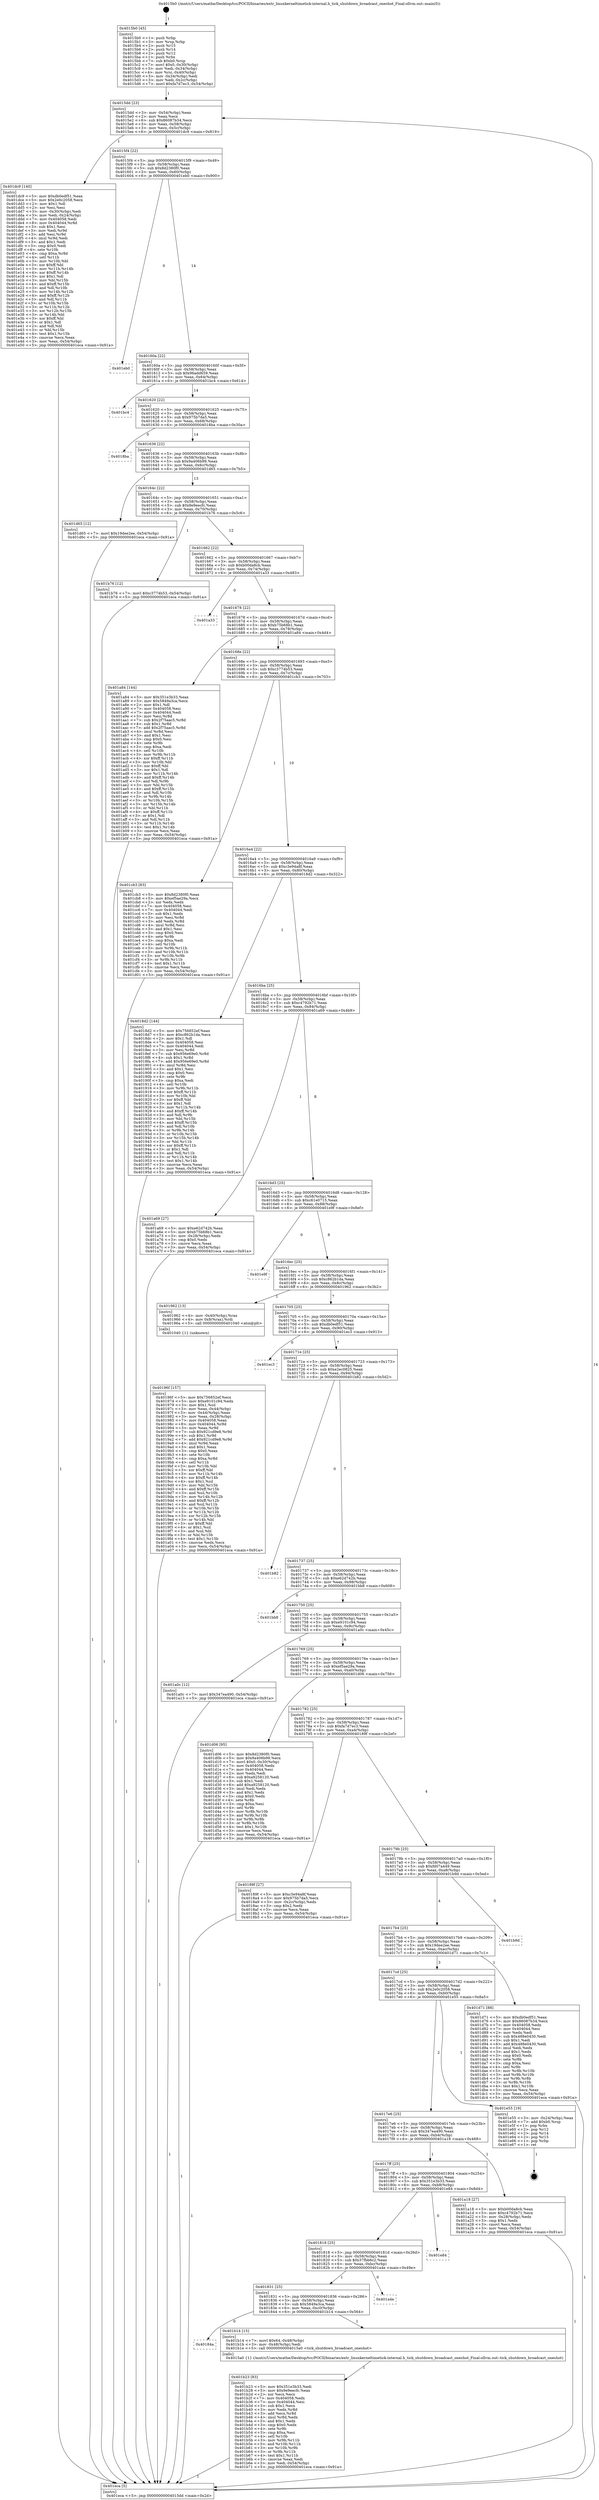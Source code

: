 digraph "0x4015b0" {
  label = "0x4015b0 (/mnt/c/Users/mathe/Desktop/tcc/POCII/binaries/extr_linuxkerneltimetick-internal.h_tick_shutdown_broadcast_oneshot_Final-ollvm.out::main(0))"
  labelloc = "t"
  node[shape=record]

  Entry [label="",width=0.3,height=0.3,shape=circle,fillcolor=black,style=filled]
  "0x4015dd" [label="{
     0x4015dd [23]\l
     | [instrs]\l
     &nbsp;&nbsp;0x4015dd \<+3\>: mov -0x54(%rbp),%eax\l
     &nbsp;&nbsp;0x4015e0 \<+2\>: mov %eax,%ecx\l
     &nbsp;&nbsp;0x4015e2 \<+6\>: sub $0x86087b34,%ecx\l
     &nbsp;&nbsp;0x4015e8 \<+3\>: mov %eax,-0x58(%rbp)\l
     &nbsp;&nbsp;0x4015eb \<+3\>: mov %ecx,-0x5c(%rbp)\l
     &nbsp;&nbsp;0x4015ee \<+6\>: je 0000000000401dc9 \<main+0x819\>\l
  }"]
  "0x401dc9" [label="{
     0x401dc9 [140]\l
     | [instrs]\l
     &nbsp;&nbsp;0x401dc9 \<+5\>: mov $0xdb0edf51,%eax\l
     &nbsp;&nbsp;0x401dce \<+5\>: mov $0x2e0c2058,%ecx\l
     &nbsp;&nbsp;0x401dd3 \<+2\>: mov $0x1,%dl\l
     &nbsp;&nbsp;0x401dd5 \<+2\>: xor %esi,%esi\l
     &nbsp;&nbsp;0x401dd7 \<+3\>: mov -0x30(%rbp),%edi\l
     &nbsp;&nbsp;0x401dda \<+3\>: mov %edi,-0x24(%rbp)\l
     &nbsp;&nbsp;0x401ddd \<+7\>: mov 0x404058,%edi\l
     &nbsp;&nbsp;0x401de4 \<+8\>: mov 0x404044,%r8d\l
     &nbsp;&nbsp;0x401dec \<+3\>: sub $0x1,%esi\l
     &nbsp;&nbsp;0x401def \<+3\>: mov %edi,%r9d\l
     &nbsp;&nbsp;0x401df2 \<+3\>: add %esi,%r9d\l
     &nbsp;&nbsp;0x401df5 \<+4\>: imul %r9d,%edi\l
     &nbsp;&nbsp;0x401df9 \<+3\>: and $0x1,%edi\l
     &nbsp;&nbsp;0x401dfc \<+3\>: cmp $0x0,%edi\l
     &nbsp;&nbsp;0x401dff \<+4\>: sete %r10b\l
     &nbsp;&nbsp;0x401e03 \<+4\>: cmp $0xa,%r8d\l
     &nbsp;&nbsp;0x401e07 \<+4\>: setl %r11b\l
     &nbsp;&nbsp;0x401e0b \<+3\>: mov %r10b,%bl\l
     &nbsp;&nbsp;0x401e0e \<+3\>: xor $0xff,%bl\l
     &nbsp;&nbsp;0x401e11 \<+3\>: mov %r11b,%r14b\l
     &nbsp;&nbsp;0x401e14 \<+4\>: xor $0xff,%r14b\l
     &nbsp;&nbsp;0x401e18 \<+3\>: xor $0x1,%dl\l
     &nbsp;&nbsp;0x401e1b \<+3\>: mov %bl,%r15b\l
     &nbsp;&nbsp;0x401e1e \<+4\>: and $0xff,%r15b\l
     &nbsp;&nbsp;0x401e22 \<+3\>: and %dl,%r10b\l
     &nbsp;&nbsp;0x401e25 \<+3\>: mov %r14b,%r12b\l
     &nbsp;&nbsp;0x401e28 \<+4\>: and $0xff,%r12b\l
     &nbsp;&nbsp;0x401e2c \<+3\>: and %dl,%r11b\l
     &nbsp;&nbsp;0x401e2f \<+3\>: or %r10b,%r15b\l
     &nbsp;&nbsp;0x401e32 \<+3\>: or %r11b,%r12b\l
     &nbsp;&nbsp;0x401e35 \<+3\>: xor %r12b,%r15b\l
     &nbsp;&nbsp;0x401e38 \<+3\>: or %r14b,%bl\l
     &nbsp;&nbsp;0x401e3b \<+3\>: xor $0xff,%bl\l
     &nbsp;&nbsp;0x401e3e \<+3\>: or $0x1,%dl\l
     &nbsp;&nbsp;0x401e41 \<+2\>: and %dl,%bl\l
     &nbsp;&nbsp;0x401e43 \<+3\>: or %bl,%r15b\l
     &nbsp;&nbsp;0x401e46 \<+4\>: test $0x1,%r15b\l
     &nbsp;&nbsp;0x401e4a \<+3\>: cmovne %ecx,%eax\l
     &nbsp;&nbsp;0x401e4d \<+3\>: mov %eax,-0x54(%rbp)\l
     &nbsp;&nbsp;0x401e50 \<+5\>: jmp 0000000000401eca \<main+0x91a\>\l
  }"]
  "0x4015f4" [label="{
     0x4015f4 [22]\l
     | [instrs]\l
     &nbsp;&nbsp;0x4015f4 \<+5\>: jmp 00000000004015f9 \<main+0x49\>\l
     &nbsp;&nbsp;0x4015f9 \<+3\>: mov -0x58(%rbp),%eax\l
     &nbsp;&nbsp;0x4015fc \<+5\>: sub $0x8d2380f0,%eax\l
     &nbsp;&nbsp;0x401601 \<+3\>: mov %eax,-0x60(%rbp)\l
     &nbsp;&nbsp;0x401604 \<+6\>: je 0000000000401eb0 \<main+0x900\>\l
  }"]
  Exit [label="",width=0.3,height=0.3,shape=circle,fillcolor=black,style=filled,peripheries=2]
  "0x401eb0" [label="{
     0x401eb0\l
  }", style=dashed]
  "0x40160a" [label="{
     0x40160a [22]\l
     | [instrs]\l
     &nbsp;&nbsp;0x40160a \<+5\>: jmp 000000000040160f \<main+0x5f\>\l
     &nbsp;&nbsp;0x40160f \<+3\>: mov -0x58(%rbp),%eax\l
     &nbsp;&nbsp;0x401612 \<+5\>: sub $0x96add659,%eax\l
     &nbsp;&nbsp;0x401617 \<+3\>: mov %eax,-0x64(%rbp)\l
     &nbsp;&nbsp;0x40161a \<+6\>: je 0000000000401bc4 \<main+0x614\>\l
  }"]
  "0x401b23" [label="{
     0x401b23 [83]\l
     | [instrs]\l
     &nbsp;&nbsp;0x401b23 \<+5\>: mov $0x351e3b33,%edi\l
     &nbsp;&nbsp;0x401b28 \<+5\>: mov $0x9e9eecfc,%eax\l
     &nbsp;&nbsp;0x401b2d \<+2\>: xor %ecx,%ecx\l
     &nbsp;&nbsp;0x401b2f \<+7\>: mov 0x404058,%edx\l
     &nbsp;&nbsp;0x401b36 \<+7\>: mov 0x404044,%esi\l
     &nbsp;&nbsp;0x401b3d \<+3\>: sub $0x1,%ecx\l
     &nbsp;&nbsp;0x401b40 \<+3\>: mov %edx,%r8d\l
     &nbsp;&nbsp;0x401b43 \<+3\>: add %ecx,%r8d\l
     &nbsp;&nbsp;0x401b46 \<+4\>: imul %r8d,%edx\l
     &nbsp;&nbsp;0x401b4a \<+3\>: and $0x1,%edx\l
     &nbsp;&nbsp;0x401b4d \<+3\>: cmp $0x0,%edx\l
     &nbsp;&nbsp;0x401b50 \<+4\>: sete %r9b\l
     &nbsp;&nbsp;0x401b54 \<+3\>: cmp $0xa,%esi\l
     &nbsp;&nbsp;0x401b57 \<+4\>: setl %r10b\l
     &nbsp;&nbsp;0x401b5b \<+3\>: mov %r9b,%r11b\l
     &nbsp;&nbsp;0x401b5e \<+3\>: and %r10b,%r11b\l
     &nbsp;&nbsp;0x401b61 \<+3\>: xor %r10b,%r9b\l
     &nbsp;&nbsp;0x401b64 \<+3\>: or %r9b,%r11b\l
     &nbsp;&nbsp;0x401b67 \<+4\>: test $0x1,%r11b\l
     &nbsp;&nbsp;0x401b6b \<+3\>: cmovne %eax,%edi\l
     &nbsp;&nbsp;0x401b6e \<+3\>: mov %edi,-0x54(%rbp)\l
     &nbsp;&nbsp;0x401b71 \<+5\>: jmp 0000000000401eca \<main+0x91a\>\l
  }"]
  "0x401bc4" [label="{
     0x401bc4\l
  }", style=dashed]
  "0x401620" [label="{
     0x401620 [22]\l
     | [instrs]\l
     &nbsp;&nbsp;0x401620 \<+5\>: jmp 0000000000401625 \<main+0x75\>\l
     &nbsp;&nbsp;0x401625 \<+3\>: mov -0x58(%rbp),%eax\l
     &nbsp;&nbsp;0x401628 \<+5\>: sub $0x975b7da5,%eax\l
     &nbsp;&nbsp;0x40162d \<+3\>: mov %eax,-0x68(%rbp)\l
     &nbsp;&nbsp;0x401630 \<+6\>: je 00000000004018ba \<main+0x30a\>\l
  }"]
  "0x40184a" [label="{
     0x40184a\l
  }", style=dashed]
  "0x4018ba" [label="{
     0x4018ba\l
  }", style=dashed]
  "0x401636" [label="{
     0x401636 [22]\l
     | [instrs]\l
     &nbsp;&nbsp;0x401636 \<+5\>: jmp 000000000040163b \<main+0x8b\>\l
     &nbsp;&nbsp;0x40163b \<+3\>: mov -0x58(%rbp),%eax\l
     &nbsp;&nbsp;0x40163e \<+5\>: sub $0x9a406b99,%eax\l
     &nbsp;&nbsp;0x401643 \<+3\>: mov %eax,-0x6c(%rbp)\l
     &nbsp;&nbsp;0x401646 \<+6\>: je 0000000000401d65 \<main+0x7b5\>\l
  }"]
  "0x401b14" [label="{
     0x401b14 [15]\l
     | [instrs]\l
     &nbsp;&nbsp;0x401b14 \<+7\>: movl $0x64,-0x48(%rbp)\l
     &nbsp;&nbsp;0x401b1b \<+3\>: mov -0x48(%rbp),%edi\l
     &nbsp;&nbsp;0x401b1e \<+5\>: call 00000000004015a0 \<tick_shutdown_broadcast_oneshot\>\l
     | [calls]\l
     &nbsp;&nbsp;0x4015a0 \{1\} (/mnt/c/Users/mathe/Desktop/tcc/POCII/binaries/extr_linuxkerneltimetick-internal.h_tick_shutdown_broadcast_oneshot_Final-ollvm.out::tick_shutdown_broadcast_oneshot)\l
  }"]
  "0x401d65" [label="{
     0x401d65 [12]\l
     | [instrs]\l
     &nbsp;&nbsp;0x401d65 \<+7\>: movl $0x19dee2ee,-0x54(%rbp)\l
     &nbsp;&nbsp;0x401d6c \<+5\>: jmp 0000000000401eca \<main+0x91a\>\l
  }"]
  "0x40164c" [label="{
     0x40164c [22]\l
     | [instrs]\l
     &nbsp;&nbsp;0x40164c \<+5\>: jmp 0000000000401651 \<main+0xa1\>\l
     &nbsp;&nbsp;0x401651 \<+3\>: mov -0x58(%rbp),%eax\l
     &nbsp;&nbsp;0x401654 \<+5\>: sub $0x9e9eecfc,%eax\l
     &nbsp;&nbsp;0x401659 \<+3\>: mov %eax,-0x70(%rbp)\l
     &nbsp;&nbsp;0x40165c \<+6\>: je 0000000000401b76 \<main+0x5c6\>\l
  }"]
  "0x401831" [label="{
     0x401831 [25]\l
     | [instrs]\l
     &nbsp;&nbsp;0x401831 \<+5\>: jmp 0000000000401836 \<main+0x286\>\l
     &nbsp;&nbsp;0x401836 \<+3\>: mov -0x58(%rbp),%eax\l
     &nbsp;&nbsp;0x401839 \<+5\>: sub $0x5849a3ca,%eax\l
     &nbsp;&nbsp;0x40183e \<+6\>: mov %eax,-0xc0(%rbp)\l
     &nbsp;&nbsp;0x401844 \<+6\>: je 0000000000401b14 \<main+0x564\>\l
  }"]
  "0x401b76" [label="{
     0x401b76 [12]\l
     | [instrs]\l
     &nbsp;&nbsp;0x401b76 \<+7\>: movl $0xc3774b53,-0x54(%rbp)\l
     &nbsp;&nbsp;0x401b7d \<+5\>: jmp 0000000000401eca \<main+0x91a\>\l
  }"]
  "0x401662" [label="{
     0x401662 [22]\l
     | [instrs]\l
     &nbsp;&nbsp;0x401662 \<+5\>: jmp 0000000000401667 \<main+0xb7\>\l
     &nbsp;&nbsp;0x401667 \<+3\>: mov -0x58(%rbp),%eax\l
     &nbsp;&nbsp;0x40166a \<+5\>: sub $0xb00da8cb,%eax\l
     &nbsp;&nbsp;0x40166f \<+3\>: mov %eax,-0x74(%rbp)\l
     &nbsp;&nbsp;0x401672 \<+6\>: je 0000000000401a33 \<main+0x483\>\l
  }"]
  "0x401a4e" [label="{
     0x401a4e\l
  }", style=dashed]
  "0x401a33" [label="{
     0x401a33\l
  }", style=dashed]
  "0x401678" [label="{
     0x401678 [22]\l
     | [instrs]\l
     &nbsp;&nbsp;0x401678 \<+5\>: jmp 000000000040167d \<main+0xcd\>\l
     &nbsp;&nbsp;0x40167d \<+3\>: mov -0x58(%rbp),%eax\l
     &nbsp;&nbsp;0x401680 \<+5\>: sub $0xb75b68b1,%eax\l
     &nbsp;&nbsp;0x401685 \<+3\>: mov %eax,-0x78(%rbp)\l
     &nbsp;&nbsp;0x401688 \<+6\>: je 0000000000401a84 \<main+0x4d4\>\l
  }"]
  "0x401818" [label="{
     0x401818 [25]\l
     | [instrs]\l
     &nbsp;&nbsp;0x401818 \<+5\>: jmp 000000000040181d \<main+0x26d\>\l
     &nbsp;&nbsp;0x40181d \<+3\>: mov -0x58(%rbp),%eax\l
     &nbsp;&nbsp;0x401820 \<+5\>: sub $0x37fbb6c2,%eax\l
     &nbsp;&nbsp;0x401825 \<+6\>: mov %eax,-0xbc(%rbp)\l
     &nbsp;&nbsp;0x40182b \<+6\>: je 0000000000401a4e \<main+0x49e\>\l
  }"]
  "0x401a84" [label="{
     0x401a84 [144]\l
     | [instrs]\l
     &nbsp;&nbsp;0x401a84 \<+5\>: mov $0x351e3b33,%eax\l
     &nbsp;&nbsp;0x401a89 \<+5\>: mov $0x5849a3ca,%ecx\l
     &nbsp;&nbsp;0x401a8e \<+2\>: mov $0x1,%dl\l
     &nbsp;&nbsp;0x401a90 \<+7\>: mov 0x404058,%esi\l
     &nbsp;&nbsp;0x401a97 \<+7\>: mov 0x404044,%edi\l
     &nbsp;&nbsp;0x401a9e \<+3\>: mov %esi,%r8d\l
     &nbsp;&nbsp;0x401aa1 \<+7\>: sub $0x2f75aac5,%r8d\l
     &nbsp;&nbsp;0x401aa8 \<+4\>: sub $0x1,%r8d\l
     &nbsp;&nbsp;0x401aac \<+7\>: add $0x2f75aac5,%r8d\l
     &nbsp;&nbsp;0x401ab3 \<+4\>: imul %r8d,%esi\l
     &nbsp;&nbsp;0x401ab7 \<+3\>: and $0x1,%esi\l
     &nbsp;&nbsp;0x401aba \<+3\>: cmp $0x0,%esi\l
     &nbsp;&nbsp;0x401abd \<+4\>: sete %r9b\l
     &nbsp;&nbsp;0x401ac1 \<+3\>: cmp $0xa,%edi\l
     &nbsp;&nbsp;0x401ac4 \<+4\>: setl %r10b\l
     &nbsp;&nbsp;0x401ac8 \<+3\>: mov %r9b,%r11b\l
     &nbsp;&nbsp;0x401acb \<+4\>: xor $0xff,%r11b\l
     &nbsp;&nbsp;0x401acf \<+3\>: mov %r10b,%bl\l
     &nbsp;&nbsp;0x401ad2 \<+3\>: xor $0xff,%bl\l
     &nbsp;&nbsp;0x401ad5 \<+3\>: xor $0x1,%dl\l
     &nbsp;&nbsp;0x401ad8 \<+3\>: mov %r11b,%r14b\l
     &nbsp;&nbsp;0x401adb \<+4\>: and $0xff,%r14b\l
     &nbsp;&nbsp;0x401adf \<+3\>: and %dl,%r9b\l
     &nbsp;&nbsp;0x401ae2 \<+3\>: mov %bl,%r15b\l
     &nbsp;&nbsp;0x401ae5 \<+4\>: and $0xff,%r15b\l
     &nbsp;&nbsp;0x401ae9 \<+3\>: and %dl,%r10b\l
     &nbsp;&nbsp;0x401aec \<+3\>: or %r9b,%r14b\l
     &nbsp;&nbsp;0x401aef \<+3\>: or %r10b,%r15b\l
     &nbsp;&nbsp;0x401af2 \<+3\>: xor %r15b,%r14b\l
     &nbsp;&nbsp;0x401af5 \<+3\>: or %bl,%r11b\l
     &nbsp;&nbsp;0x401af8 \<+4\>: xor $0xff,%r11b\l
     &nbsp;&nbsp;0x401afc \<+3\>: or $0x1,%dl\l
     &nbsp;&nbsp;0x401aff \<+3\>: and %dl,%r11b\l
     &nbsp;&nbsp;0x401b02 \<+3\>: or %r11b,%r14b\l
     &nbsp;&nbsp;0x401b05 \<+4\>: test $0x1,%r14b\l
     &nbsp;&nbsp;0x401b09 \<+3\>: cmovne %ecx,%eax\l
     &nbsp;&nbsp;0x401b0c \<+3\>: mov %eax,-0x54(%rbp)\l
     &nbsp;&nbsp;0x401b0f \<+5\>: jmp 0000000000401eca \<main+0x91a\>\l
  }"]
  "0x40168e" [label="{
     0x40168e [22]\l
     | [instrs]\l
     &nbsp;&nbsp;0x40168e \<+5\>: jmp 0000000000401693 \<main+0xe3\>\l
     &nbsp;&nbsp;0x401693 \<+3\>: mov -0x58(%rbp),%eax\l
     &nbsp;&nbsp;0x401696 \<+5\>: sub $0xc3774b53,%eax\l
     &nbsp;&nbsp;0x40169b \<+3\>: mov %eax,-0x7c(%rbp)\l
     &nbsp;&nbsp;0x40169e \<+6\>: je 0000000000401cb3 \<main+0x703\>\l
  }"]
  "0x401e84" [label="{
     0x401e84\l
  }", style=dashed]
  "0x401cb3" [label="{
     0x401cb3 [83]\l
     | [instrs]\l
     &nbsp;&nbsp;0x401cb3 \<+5\>: mov $0x8d2380f0,%eax\l
     &nbsp;&nbsp;0x401cb8 \<+5\>: mov $0xef5ae29a,%ecx\l
     &nbsp;&nbsp;0x401cbd \<+2\>: xor %edx,%edx\l
     &nbsp;&nbsp;0x401cbf \<+7\>: mov 0x404058,%esi\l
     &nbsp;&nbsp;0x401cc6 \<+7\>: mov 0x404044,%edi\l
     &nbsp;&nbsp;0x401ccd \<+3\>: sub $0x1,%edx\l
     &nbsp;&nbsp;0x401cd0 \<+3\>: mov %esi,%r8d\l
     &nbsp;&nbsp;0x401cd3 \<+3\>: add %edx,%r8d\l
     &nbsp;&nbsp;0x401cd6 \<+4\>: imul %r8d,%esi\l
     &nbsp;&nbsp;0x401cda \<+3\>: and $0x1,%esi\l
     &nbsp;&nbsp;0x401cdd \<+3\>: cmp $0x0,%esi\l
     &nbsp;&nbsp;0x401ce0 \<+4\>: sete %r9b\l
     &nbsp;&nbsp;0x401ce4 \<+3\>: cmp $0xa,%edi\l
     &nbsp;&nbsp;0x401ce7 \<+4\>: setl %r10b\l
     &nbsp;&nbsp;0x401ceb \<+3\>: mov %r9b,%r11b\l
     &nbsp;&nbsp;0x401cee \<+3\>: and %r10b,%r11b\l
     &nbsp;&nbsp;0x401cf1 \<+3\>: xor %r10b,%r9b\l
     &nbsp;&nbsp;0x401cf4 \<+3\>: or %r9b,%r11b\l
     &nbsp;&nbsp;0x401cf7 \<+4\>: test $0x1,%r11b\l
     &nbsp;&nbsp;0x401cfb \<+3\>: cmovne %ecx,%eax\l
     &nbsp;&nbsp;0x401cfe \<+3\>: mov %eax,-0x54(%rbp)\l
     &nbsp;&nbsp;0x401d01 \<+5\>: jmp 0000000000401eca \<main+0x91a\>\l
  }"]
  "0x4016a4" [label="{
     0x4016a4 [22]\l
     | [instrs]\l
     &nbsp;&nbsp;0x4016a4 \<+5\>: jmp 00000000004016a9 \<main+0xf9\>\l
     &nbsp;&nbsp;0x4016a9 \<+3\>: mov -0x58(%rbp),%eax\l
     &nbsp;&nbsp;0x4016ac \<+5\>: sub $0xc3e94a8f,%eax\l
     &nbsp;&nbsp;0x4016b1 \<+3\>: mov %eax,-0x80(%rbp)\l
     &nbsp;&nbsp;0x4016b4 \<+6\>: je 00000000004018d2 \<main+0x322\>\l
  }"]
  "0x4017ff" [label="{
     0x4017ff [25]\l
     | [instrs]\l
     &nbsp;&nbsp;0x4017ff \<+5\>: jmp 0000000000401804 \<main+0x254\>\l
     &nbsp;&nbsp;0x401804 \<+3\>: mov -0x58(%rbp),%eax\l
     &nbsp;&nbsp;0x401807 \<+5\>: sub $0x351e3b33,%eax\l
     &nbsp;&nbsp;0x40180c \<+6\>: mov %eax,-0xb8(%rbp)\l
     &nbsp;&nbsp;0x401812 \<+6\>: je 0000000000401e84 \<main+0x8d4\>\l
  }"]
  "0x4018d2" [label="{
     0x4018d2 [144]\l
     | [instrs]\l
     &nbsp;&nbsp;0x4018d2 \<+5\>: mov $0x756852ef,%eax\l
     &nbsp;&nbsp;0x4018d7 \<+5\>: mov $0xc862b1da,%ecx\l
     &nbsp;&nbsp;0x4018dc \<+2\>: mov $0x1,%dl\l
     &nbsp;&nbsp;0x4018de \<+7\>: mov 0x404058,%esi\l
     &nbsp;&nbsp;0x4018e5 \<+7\>: mov 0x404044,%edi\l
     &nbsp;&nbsp;0x4018ec \<+3\>: mov %esi,%r8d\l
     &nbsp;&nbsp;0x4018ef \<+7\>: sub $0x956e69e0,%r8d\l
     &nbsp;&nbsp;0x4018f6 \<+4\>: sub $0x1,%r8d\l
     &nbsp;&nbsp;0x4018fa \<+7\>: add $0x956e69e0,%r8d\l
     &nbsp;&nbsp;0x401901 \<+4\>: imul %r8d,%esi\l
     &nbsp;&nbsp;0x401905 \<+3\>: and $0x1,%esi\l
     &nbsp;&nbsp;0x401908 \<+3\>: cmp $0x0,%esi\l
     &nbsp;&nbsp;0x40190b \<+4\>: sete %r9b\l
     &nbsp;&nbsp;0x40190f \<+3\>: cmp $0xa,%edi\l
     &nbsp;&nbsp;0x401912 \<+4\>: setl %r10b\l
     &nbsp;&nbsp;0x401916 \<+3\>: mov %r9b,%r11b\l
     &nbsp;&nbsp;0x401919 \<+4\>: xor $0xff,%r11b\l
     &nbsp;&nbsp;0x40191d \<+3\>: mov %r10b,%bl\l
     &nbsp;&nbsp;0x401920 \<+3\>: xor $0xff,%bl\l
     &nbsp;&nbsp;0x401923 \<+3\>: xor $0x1,%dl\l
     &nbsp;&nbsp;0x401926 \<+3\>: mov %r11b,%r14b\l
     &nbsp;&nbsp;0x401929 \<+4\>: and $0xff,%r14b\l
     &nbsp;&nbsp;0x40192d \<+3\>: and %dl,%r9b\l
     &nbsp;&nbsp;0x401930 \<+3\>: mov %bl,%r15b\l
     &nbsp;&nbsp;0x401933 \<+4\>: and $0xff,%r15b\l
     &nbsp;&nbsp;0x401937 \<+3\>: and %dl,%r10b\l
     &nbsp;&nbsp;0x40193a \<+3\>: or %r9b,%r14b\l
     &nbsp;&nbsp;0x40193d \<+3\>: or %r10b,%r15b\l
     &nbsp;&nbsp;0x401940 \<+3\>: xor %r15b,%r14b\l
     &nbsp;&nbsp;0x401943 \<+3\>: or %bl,%r11b\l
     &nbsp;&nbsp;0x401946 \<+4\>: xor $0xff,%r11b\l
     &nbsp;&nbsp;0x40194a \<+3\>: or $0x1,%dl\l
     &nbsp;&nbsp;0x40194d \<+3\>: and %dl,%r11b\l
     &nbsp;&nbsp;0x401950 \<+3\>: or %r11b,%r14b\l
     &nbsp;&nbsp;0x401953 \<+4\>: test $0x1,%r14b\l
     &nbsp;&nbsp;0x401957 \<+3\>: cmovne %ecx,%eax\l
     &nbsp;&nbsp;0x40195a \<+3\>: mov %eax,-0x54(%rbp)\l
     &nbsp;&nbsp;0x40195d \<+5\>: jmp 0000000000401eca \<main+0x91a\>\l
  }"]
  "0x4016ba" [label="{
     0x4016ba [25]\l
     | [instrs]\l
     &nbsp;&nbsp;0x4016ba \<+5\>: jmp 00000000004016bf \<main+0x10f\>\l
     &nbsp;&nbsp;0x4016bf \<+3\>: mov -0x58(%rbp),%eax\l
     &nbsp;&nbsp;0x4016c2 \<+5\>: sub $0xc4792b71,%eax\l
     &nbsp;&nbsp;0x4016c7 \<+6\>: mov %eax,-0x84(%rbp)\l
     &nbsp;&nbsp;0x4016cd \<+6\>: je 0000000000401a69 \<main+0x4b9\>\l
  }"]
  "0x401a18" [label="{
     0x401a18 [27]\l
     | [instrs]\l
     &nbsp;&nbsp;0x401a18 \<+5\>: mov $0xb00da8cb,%eax\l
     &nbsp;&nbsp;0x401a1d \<+5\>: mov $0xc4792b71,%ecx\l
     &nbsp;&nbsp;0x401a22 \<+3\>: mov -0x28(%rbp),%edx\l
     &nbsp;&nbsp;0x401a25 \<+3\>: cmp $0x1,%edx\l
     &nbsp;&nbsp;0x401a28 \<+3\>: cmovl %ecx,%eax\l
     &nbsp;&nbsp;0x401a2b \<+3\>: mov %eax,-0x54(%rbp)\l
     &nbsp;&nbsp;0x401a2e \<+5\>: jmp 0000000000401eca \<main+0x91a\>\l
  }"]
  "0x401a69" [label="{
     0x401a69 [27]\l
     | [instrs]\l
     &nbsp;&nbsp;0x401a69 \<+5\>: mov $0xe62d742b,%eax\l
     &nbsp;&nbsp;0x401a6e \<+5\>: mov $0xb75b68b1,%ecx\l
     &nbsp;&nbsp;0x401a73 \<+3\>: mov -0x28(%rbp),%edx\l
     &nbsp;&nbsp;0x401a76 \<+3\>: cmp $0x0,%edx\l
     &nbsp;&nbsp;0x401a79 \<+3\>: cmove %ecx,%eax\l
     &nbsp;&nbsp;0x401a7c \<+3\>: mov %eax,-0x54(%rbp)\l
     &nbsp;&nbsp;0x401a7f \<+5\>: jmp 0000000000401eca \<main+0x91a\>\l
  }"]
  "0x4016d3" [label="{
     0x4016d3 [25]\l
     | [instrs]\l
     &nbsp;&nbsp;0x4016d3 \<+5\>: jmp 00000000004016d8 \<main+0x128\>\l
     &nbsp;&nbsp;0x4016d8 \<+3\>: mov -0x58(%rbp),%eax\l
     &nbsp;&nbsp;0x4016db \<+5\>: sub $0xc61e0715,%eax\l
     &nbsp;&nbsp;0x4016e0 \<+6\>: mov %eax,-0x88(%rbp)\l
     &nbsp;&nbsp;0x4016e6 \<+6\>: je 0000000000401e9f \<main+0x8ef\>\l
  }"]
  "0x4017e6" [label="{
     0x4017e6 [25]\l
     | [instrs]\l
     &nbsp;&nbsp;0x4017e6 \<+5\>: jmp 00000000004017eb \<main+0x23b\>\l
     &nbsp;&nbsp;0x4017eb \<+3\>: mov -0x58(%rbp),%eax\l
     &nbsp;&nbsp;0x4017ee \<+5\>: sub $0x347ea490,%eax\l
     &nbsp;&nbsp;0x4017f3 \<+6\>: mov %eax,-0xb4(%rbp)\l
     &nbsp;&nbsp;0x4017f9 \<+6\>: je 0000000000401a18 \<main+0x468\>\l
  }"]
  "0x401e9f" [label="{
     0x401e9f\l
  }", style=dashed]
  "0x4016ec" [label="{
     0x4016ec [25]\l
     | [instrs]\l
     &nbsp;&nbsp;0x4016ec \<+5\>: jmp 00000000004016f1 \<main+0x141\>\l
     &nbsp;&nbsp;0x4016f1 \<+3\>: mov -0x58(%rbp),%eax\l
     &nbsp;&nbsp;0x4016f4 \<+5\>: sub $0xc862b1da,%eax\l
     &nbsp;&nbsp;0x4016f9 \<+6\>: mov %eax,-0x8c(%rbp)\l
     &nbsp;&nbsp;0x4016ff \<+6\>: je 0000000000401962 \<main+0x3b2\>\l
  }"]
  "0x401e55" [label="{
     0x401e55 [19]\l
     | [instrs]\l
     &nbsp;&nbsp;0x401e55 \<+3\>: mov -0x24(%rbp),%eax\l
     &nbsp;&nbsp;0x401e58 \<+7\>: add $0xb0,%rsp\l
     &nbsp;&nbsp;0x401e5f \<+1\>: pop %rbx\l
     &nbsp;&nbsp;0x401e60 \<+2\>: pop %r12\l
     &nbsp;&nbsp;0x401e62 \<+2\>: pop %r14\l
     &nbsp;&nbsp;0x401e64 \<+2\>: pop %r15\l
     &nbsp;&nbsp;0x401e66 \<+1\>: pop %rbp\l
     &nbsp;&nbsp;0x401e67 \<+1\>: ret\l
  }"]
  "0x401962" [label="{
     0x401962 [13]\l
     | [instrs]\l
     &nbsp;&nbsp;0x401962 \<+4\>: mov -0x40(%rbp),%rax\l
     &nbsp;&nbsp;0x401966 \<+4\>: mov 0x8(%rax),%rdi\l
     &nbsp;&nbsp;0x40196a \<+5\>: call 0000000000401040 \<atoi@plt\>\l
     | [calls]\l
     &nbsp;&nbsp;0x401040 \{1\} (unknown)\l
  }"]
  "0x401705" [label="{
     0x401705 [25]\l
     | [instrs]\l
     &nbsp;&nbsp;0x401705 \<+5\>: jmp 000000000040170a \<main+0x15a\>\l
     &nbsp;&nbsp;0x40170a \<+3\>: mov -0x58(%rbp),%eax\l
     &nbsp;&nbsp;0x40170d \<+5\>: sub $0xdb0edf51,%eax\l
     &nbsp;&nbsp;0x401712 \<+6\>: mov %eax,-0x90(%rbp)\l
     &nbsp;&nbsp;0x401718 \<+6\>: je 0000000000401ec3 \<main+0x913\>\l
  }"]
  "0x4017cd" [label="{
     0x4017cd [25]\l
     | [instrs]\l
     &nbsp;&nbsp;0x4017cd \<+5\>: jmp 00000000004017d2 \<main+0x222\>\l
     &nbsp;&nbsp;0x4017d2 \<+3\>: mov -0x58(%rbp),%eax\l
     &nbsp;&nbsp;0x4017d5 \<+5\>: sub $0x2e0c2058,%eax\l
     &nbsp;&nbsp;0x4017da \<+6\>: mov %eax,-0xb0(%rbp)\l
     &nbsp;&nbsp;0x4017e0 \<+6\>: je 0000000000401e55 \<main+0x8a5\>\l
  }"]
  "0x401ec3" [label="{
     0x401ec3\l
  }", style=dashed]
  "0x40171e" [label="{
     0x40171e [25]\l
     | [instrs]\l
     &nbsp;&nbsp;0x40171e \<+5\>: jmp 0000000000401723 \<main+0x173\>\l
     &nbsp;&nbsp;0x401723 \<+3\>: mov -0x58(%rbp),%eax\l
     &nbsp;&nbsp;0x401726 \<+5\>: sub $0xe2ec0825,%eax\l
     &nbsp;&nbsp;0x40172b \<+6\>: mov %eax,-0x94(%rbp)\l
     &nbsp;&nbsp;0x401731 \<+6\>: je 0000000000401b82 \<main+0x5d2\>\l
  }"]
  "0x401d71" [label="{
     0x401d71 [88]\l
     | [instrs]\l
     &nbsp;&nbsp;0x401d71 \<+5\>: mov $0xdb0edf51,%eax\l
     &nbsp;&nbsp;0x401d76 \<+5\>: mov $0x86087b34,%ecx\l
     &nbsp;&nbsp;0x401d7b \<+7\>: mov 0x404058,%edx\l
     &nbsp;&nbsp;0x401d82 \<+7\>: mov 0x404044,%esi\l
     &nbsp;&nbsp;0x401d89 \<+2\>: mov %edx,%edi\l
     &nbsp;&nbsp;0x401d8b \<+6\>: sub $0x488e0430,%edi\l
     &nbsp;&nbsp;0x401d91 \<+3\>: sub $0x1,%edi\l
     &nbsp;&nbsp;0x401d94 \<+6\>: add $0x488e0430,%edi\l
     &nbsp;&nbsp;0x401d9a \<+3\>: imul %edi,%edx\l
     &nbsp;&nbsp;0x401d9d \<+3\>: and $0x1,%edx\l
     &nbsp;&nbsp;0x401da0 \<+3\>: cmp $0x0,%edx\l
     &nbsp;&nbsp;0x401da3 \<+4\>: sete %r8b\l
     &nbsp;&nbsp;0x401da7 \<+3\>: cmp $0xa,%esi\l
     &nbsp;&nbsp;0x401daa \<+4\>: setl %r9b\l
     &nbsp;&nbsp;0x401dae \<+3\>: mov %r8b,%r10b\l
     &nbsp;&nbsp;0x401db1 \<+3\>: and %r9b,%r10b\l
     &nbsp;&nbsp;0x401db4 \<+3\>: xor %r9b,%r8b\l
     &nbsp;&nbsp;0x401db7 \<+3\>: or %r8b,%r10b\l
     &nbsp;&nbsp;0x401dba \<+4\>: test $0x1,%r10b\l
     &nbsp;&nbsp;0x401dbe \<+3\>: cmovne %ecx,%eax\l
     &nbsp;&nbsp;0x401dc1 \<+3\>: mov %eax,-0x54(%rbp)\l
     &nbsp;&nbsp;0x401dc4 \<+5\>: jmp 0000000000401eca \<main+0x91a\>\l
  }"]
  "0x401b82" [label="{
     0x401b82\l
  }", style=dashed]
  "0x401737" [label="{
     0x401737 [25]\l
     | [instrs]\l
     &nbsp;&nbsp;0x401737 \<+5\>: jmp 000000000040173c \<main+0x18c\>\l
     &nbsp;&nbsp;0x40173c \<+3\>: mov -0x58(%rbp),%eax\l
     &nbsp;&nbsp;0x40173f \<+5\>: sub $0xe62d742b,%eax\l
     &nbsp;&nbsp;0x401744 \<+6\>: mov %eax,-0x98(%rbp)\l
     &nbsp;&nbsp;0x40174a \<+6\>: je 0000000000401bb8 \<main+0x608\>\l
  }"]
  "0x4017b4" [label="{
     0x4017b4 [25]\l
     | [instrs]\l
     &nbsp;&nbsp;0x4017b4 \<+5\>: jmp 00000000004017b9 \<main+0x209\>\l
     &nbsp;&nbsp;0x4017b9 \<+3\>: mov -0x58(%rbp),%eax\l
     &nbsp;&nbsp;0x4017bc \<+5\>: sub $0x19dee2ee,%eax\l
     &nbsp;&nbsp;0x4017c1 \<+6\>: mov %eax,-0xac(%rbp)\l
     &nbsp;&nbsp;0x4017c7 \<+6\>: je 0000000000401d71 \<main+0x7c1\>\l
  }"]
  "0x401bb8" [label="{
     0x401bb8\l
  }", style=dashed]
  "0x401750" [label="{
     0x401750 [25]\l
     | [instrs]\l
     &nbsp;&nbsp;0x401750 \<+5\>: jmp 0000000000401755 \<main+0x1a5\>\l
     &nbsp;&nbsp;0x401755 \<+3\>: mov -0x58(%rbp),%eax\l
     &nbsp;&nbsp;0x401758 \<+5\>: sub $0xe9101c94,%eax\l
     &nbsp;&nbsp;0x40175d \<+6\>: mov %eax,-0x9c(%rbp)\l
     &nbsp;&nbsp;0x401763 \<+6\>: je 0000000000401a0c \<main+0x45c\>\l
  }"]
  "0x401b9d" [label="{
     0x401b9d\l
  }", style=dashed]
  "0x401a0c" [label="{
     0x401a0c [12]\l
     | [instrs]\l
     &nbsp;&nbsp;0x401a0c \<+7\>: movl $0x347ea490,-0x54(%rbp)\l
     &nbsp;&nbsp;0x401a13 \<+5\>: jmp 0000000000401eca \<main+0x91a\>\l
  }"]
  "0x401769" [label="{
     0x401769 [25]\l
     | [instrs]\l
     &nbsp;&nbsp;0x401769 \<+5\>: jmp 000000000040176e \<main+0x1be\>\l
     &nbsp;&nbsp;0x40176e \<+3\>: mov -0x58(%rbp),%eax\l
     &nbsp;&nbsp;0x401771 \<+5\>: sub $0xef5ae29a,%eax\l
     &nbsp;&nbsp;0x401776 \<+6\>: mov %eax,-0xa0(%rbp)\l
     &nbsp;&nbsp;0x40177c \<+6\>: je 0000000000401d06 \<main+0x756\>\l
  }"]
  "0x40196f" [label="{
     0x40196f [157]\l
     | [instrs]\l
     &nbsp;&nbsp;0x40196f \<+5\>: mov $0x756852ef,%ecx\l
     &nbsp;&nbsp;0x401974 \<+5\>: mov $0xe9101c94,%edx\l
     &nbsp;&nbsp;0x401979 \<+3\>: mov $0x1,%sil\l
     &nbsp;&nbsp;0x40197c \<+3\>: mov %eax,-0x44(%rbp)\l
     &nbsp;&nbsp;0x40197f \<+3\>: mov -0x44(%rbp),%eax\l
     &nbsp;&nbsp;0x401982 \<+3\>: mov %eax,-0x28(%rbp)\l
     &nbsp;&nbsp;0x401985 \<+7\>: mov 0x404058,%eax\l
     &nbsp;&nbsp;0x40198c \<+8\>: mov 0x404044,%r8d\l
     &nbsp;&nbsp;0x401994 \<+3\>: mov %eax,%r9d\l
     &nbsp;&nbsp;0x401997 \<+7\>: sub $0x921cd9e8,%r9d\l
     &nbsp;&nbsp;0x40199e \<+4\>: sub $0x1,%r9d\l
     &nbsp;&nbsp;0x4019a2 \<+7\>: add $0x921cd9e8,%r9d\l
     &nbsp;&nbsp;0x4019a9 \<+4\>: imul %r9d,%eax\l
     &nbsp;&nbsp;0x4019ad \<+3\>: and $0x1,%eax\l
     &nbsp;&nbsp;0x4019b0 \<+3\>: cmp $0x0,%eax\l
     &nbsp;&nbsp;0x4019b3 \<+4\>: sete %r10b\l
     &nbsp;&nbsp;0x4019b7 \<+4\>: cmp $0xa,%r8d\l
     &nbsp;&nbsp;0x4019bb \<+4\>: setl %r11b\l
     &nbsp;&nbsp;0x4019bf \<+3\>: mov %r10b,%bl\l
     &nbsp;&nbsp;0x4019c2 \<+3\>: xor $0xff,%bl\l
     &nbsp;&nbsp;0x4019c5 \<+3\>: mov %r11b,%r14b\l
     &nbsp;&nbsp;0x4019c8 \<+4\>: xor $0xff,%r14b\l
     &nbsp;&nbsp;0x4019cc \<+4\>: xor $0x1,%sil\l
     &nbsp;&nbsp;0x4019d0 \<+3\>: mov %bl,%r15b\l
     &nbsp;&nbsp;0x4019d3 \<+4\>: and $0xff,%r15b\l
     &nbsp;&nbsp;0x4019d7 \<+3\>: and %sil,%r10b\l
     &nbsp;&nbsp;0x4019da \<+3\>: mov %r14b,%r12b\l
     &nbsp;&nbsp;0x4019dd \<+4\>: and $0xff,%r12b\l
     &nbsp;&nbsp;0x4019e1 \<+3\>: and %sil,%r11b\l
     &nbsp;&nbsp;0x4019e4 \<+3\>: or %r10b,%r15b\l
     &nbsp;&nbsp;0x4019e7 \<+3\>: or %r11b,%r12b\l
     &nbsp;&nbsp;0x4019ea \<+3\>: xor %r12b,%r15b\l
     &nbsp;&nbsp;0x4019ed \<+3\>: or %r14b,%bl\l
     &nbsp;&nbsp;0x4019f0 \<+3\>: xor $0xff,%bl\l
     &nbsp;&nbsp;0x4019f3 \<+4\>: or $0x1,%sil\l
     &nbsp;&nbsp;0x4019f7 \<+3\>: and %sil,%bl\l
     &nbsp;&nbsp;0x4019fa \<+3\>: or %bl,%r15b\l
     &nbsp;&nbsp;0x4019fd \<+4\>: test $0x1,%r15b\l
     &nbsp;&nbsp;0x401a01 \<+3\>: cmovne %edx,%ecx\l
     &nbsp;&nbsp;0x401a04 \<+3\>: mov %ecx,-0x54(%rbp)\l
     &nbsp;&nbsp;0x401a07 \<+5\>: jmp 0000000000401eca \<main+0x91a\>\l
  }"]
  "0x401d06" [label="{
     0x401d06 [95]\l
     | [instrs]\l
     &nbsp;&nbsp;0x401d06 \<+5\>: mov $0x8d2380f0,%eax\l
     &nbsp;&nbsp;0x401d0b \<+5\>: mov $0x9a406b99,%ecx\l
     &nbsp;&nbsp;0x401d10 \<+7\>: movl $0x0,-0x30(%rbp)\l
     &nbsp;&nbsp;0x401d17 \<+7\>: mov 0x404058,%edx\l
     &nbsp;&nbsp;0x401d1e \<+7\>: mov 0x404044,%esi\l
     &nbsp;&nbsp;0x401d25 \<+2\>: mov %edx,%edi\l
     &nbsp;&nbsp;0x401d27 \<+6\>: sub $0xa9258120,%edi\l
     &nbsp;&nbsp;0x401d2d \<+3\>: sub $0x1,%edi\l
     &nbsp;&nbsp;0x401d30 \<+6\>: add $0xa9258120,%edi\l
     &nbsp;&nbsp;0x401d36 \<+3\>: imul %edi,%edx\l
     &nbsp;&nbsp;0x401d39 \<+3\>: and $0x1,%edx\l
     &nbsp;&nbsp;0x401d3c \<+3\>: cmp $0x0,%edx\l
     &nbsp;&nbsp;0x401d3f \<+4\>: sete %r8b\l
     &nbsp;&nbsp;0x401d43 \<+3\>: cmp $0xa,%esi\l
     &nbsp;&nbsp;0x401d46 \<+4\>: setl %r9b\l
     &nbsp;&nbsp;0x401d4a \<+3\>: mov %r8b,%r10b\l
     &nbsp;&nbsp;0x401d4d \<+3\>: and %r9b,%r10b\l
     &nbsp;&nbsp;0x401d50 \<+3\>: xor %r9b,%r8b\l
     &nbsp;&nbsp;0x401d53 \<+3\>: or %r8b,%r10b\l
     &nbsp;&nbsp;0x401d56 \<+4\>: test $0x1,%r10b\l
     &nbsp;&nbsp;0x401d5a \<+3\>: cmovne %ecx,%eax\l
     &nbsp;&nbsp;0x401d5d \<+3\>: mov %eax,-0x54(%rbp)\l
     &nbsp;&nbsp;0x401d60 \<+5\>: jmp 0000000000401eca \<main+0x91a\>\l
  }"]
  "0x401782" [label="{
     0x401782 [25]\l
     | [instrs]\l
     &nbsp;&nbsp;0x401782 \<+5\>: jmp 0000000000401787 \<main+0x1d7\>\l
     &nbsp;&nbsp;0x401787 \<+3\>: mov -0x58(%rbp),%eax\l
     &nbsp;&nbsp;0x40178a \<+5\>: sub $0xfa7d7ec3,%eax\l
     &nbsp;&nbsp;0x40178f \<+6\>: mov %eax,-0xa4(%rbp)\l
     &nbsp;&nbsp;0x401795 \<+6\>: je 000000000040189f \<main+0x2ef\>\l
  }"]
  "0x4015b0" [label="{
     0x4015b0 [45]\l
     | [instrs]\l
     &nbsp;&nbsp;0x4015b0 \<+1\>: push %rbp\l
     &nbsp;&nbsp;0x4015b1 \<+3\>: mov %rsp,%rbp\l
     &nbsp;&nbsp;0x4015b4 \<+2\>: push %r15\l
     &nbsp;&nbsp;0x4015b6 \<+2\>: push %r14\l
     &nbsp;&nbsp;0x4015b8 \<+2\>: push %r12\l
     &nbsp;&nbsp;0x4015ba \<+1\>: push %rbx\l
     &nbsp;&nbsp;0x4015bb \<+7\>: sub $0xb0,%rsp\l
     &nbsp;&nbsp;0x4015c2 \<+7\>: movl $0x0,-0x30(%rbp)\l
     &nbsp;&nbsp;0x4015c9 \<+3\>: mov %edi,-0x34(%rbp)\l
     &nbsp;&nbsp;0x4015cc \<+4\>: mov %rsi,-0x40(%rbp)\l
     &nbsp;&nbsp;0x4015d0 \<+3\>: mov -0x34(%rbp),%edi\l
     &nbsp;&nbsp;0x4015d3 \<+3\>: mov %edi,-0x2c(%rbp)\l
     &nbsp;&nbsp;0x4015d6 \<+7\>: movl $0xfa7d7ec3,-0x54(%rbp)\l
  }"]
  "0x40189f" [label="{
     0x40189f [27]\l
     | [instrs]\l
     &nbsp;&nbsp;0x40189f \<+5\>: mov $0xc3e94a8f,%eax\l
     &nbsp;&nbsp;0x4018a4 \<+5\>: mov $0x975b7da5,%ecx\l
     &nbsp;&nbsp;0x4018a9 \<+3\>: mov -0x2c(%rbp),%edx\l
     &nbsp;&nbsp;0x4018ac \<+3\>: cmp $0x2,%edx\l
     &nbsp;&nbsp;0x4018af \<+3\>: cmovne %ecx,%eax\l
     &nbsp;&nbsp;0x4018b2 \<+3\>: mov %eax,-0x54(%rbp)\l
     &nbsp;&nbsp;0x4018b5 \<+5\>: jmp 0000000000401eca \<main+0x91a\>\l
  }"]
  "0x40179b" [label="{
     0x40179b [25]\l
     | [instrs]\l
     &nbsp;&nbsp;0x40179b \<+5\>: jmp 00000000004017a0 \<main+0x1f0\>\l
     &nbsp;&nbsp;0x4017a0 \<+3\>: mov -0x58(%rbp),%eax\l
     &nbsp;&nbsp;0x4017a3 \<+5\>: sub $0xfd07a449,%eax\l
     &nbsp;&nbsp;0x4017a8 \<+6\>: mov %eax,-0xa8(%rbp)\l
     &nbsp;&nbsp;0x4017ae \<+6\>: je 0000000000401b9d \<main+0x5ed\>\l
  }"]
  "0x401eca" [label="{
     0x401eca [5]\l
     | [instrs]\l
     &nbsp;&nbsp;0x401eca \<+5\>: jmp 00000000004015dd \<main+0x2d\>\l
  }"]
  Entry -> "0x4015b0" [label=" 1"]
  "0x4015dd" -> "0x401dc9" [label=" 1"]
  "0x4015dd" -> "0x4015f4" [label=" 14"]
  "0x401e55" -> Exit [label=" 1"]
  "0x4015f4" -> "0x401eb0" [label=" 0"]
  "0x4015f4" -> "0x40160a" [label=" 14"]
  "0x401dc9" -> "0x401eca" [label=" 1"]
  "0x40160a" -> "0x401bc4" [label=" 0"]
  "0x40160a" -> "0x401620" [label=" 14"]
  "0x401d71" -> "0x401eca" [label=" 1"]
  "0x401620" -> "0x4018ba" [label=" 0"]
  "0x401620" -> "0x401636" [label=" 14"]
  "0x401d65" -> "0x401eca" [label=" 1"]
  "0x401636" -> "0x401d65" [label=" 1"]
  "0x401636" -> "0x40164c" [label=" 13"]
  "0x401d06" -> "0x401eca" [label=" 1"]
  "0x40164c" -> "0x401b76" [label=" 1"]
  "0x40164c" -> "0x401662" [label=" 12"]
  "0x401b76" -> "0x401eca" [label=" 1"]
  "0x401662" -> "0x401a33" [label=" 0"]
  "0x401662" -> "0x401678" [label=" 12"]
  "0x401b23" -> "0x401eca" [label=" 1"]
  "0x401678" -> "0x401a84" [label=" 1"]
  "0x401678" -> "0x40168e" [label=" 11"]
  "0x401831" -> "0x40184a" [label=" 0"]
  "0x40168e" -> "0x401cb3" [label=" 1"]
  "0x40168e" -> "0x4016a4" [label=" 10"]
  "0x401831" -> "0x401b14" [label=" 1"]
  "0x4016a4" -> "0x4018d2" [label=" 1"]
  "0x4016a4" -> "0x4016ba" [label=" 9"]
  "0x401818" -> "0x401831" [label=" 1"]
  "0x4016ba" -> "0x401a69" [label=" 1"]
  "0x4016ba" -> "0x4016d3" [label=" 8"]
  "0x401818" -> "0x401a4e" [label=" 0"]
  "0x4016d3" -> "0x401e9f" [label=" 0"]
  "0x4016d3" -> "0x4016ec" [label=" 8"]
  "0x4017ff" -> "0x401818" [label=" 1"]
  "0x4016ec" -> "0x401962" [label=" 1"]
  "0x4016ec" -> "0x401705" [label=" 7"]
  "0x4017ff" -> "0x401e84" [label=" 0"]
  "0x401705" -> "0x401ec3" [label=" 0"]
  "0x401705" -> "0x40171e" [label=" 7"]
  "0x401a84" -> "0x401eca" [label=" 1"]
  "0x40171e" -> "0x401b82" [label=" 0"]
  "0x40171e" -> "0x401737" [label=" 7"]
  "0x401a69" -> "0x401eca" [label=" 1"]
  "0x401737" -> "0x401bb8" [label=" 0"]
  "0x401737" -> "0x401750" [label=" 7"]
  "0x4017e6" -> "0x4017ff" [label=" 1"]
  "0x401750" -> "0x401a0c" [label=" 1"]
  "0x401750" -> "0x401769" [label=" 6"]
  "0x4017e6" -> "0x401a18" [label=" 1"]
  "0x401769" -> "0x401d06" [label=" 1"]
  "0x401769" -> "0x401782" [label=" 5"]
  "0x4017cd" -> "0x4017e6" [label=" 2"]
  "0x401782" -> "0x40189f" [label=" 1"]
  "0x401782" -> "0x40179b" [label=" 4"]
  "0x40189f" -> "0x401eca" [label=" 1"]
  "0x4015b0" -> "0x4015dd" [label=" 1"]
  "0x401eca" -> "0x4015dd" [label=" 14"]
  "0x4018d2" -> "0x401eca" [label=" 1"]
  "0x401962" -> "0x40196f" [label=" 1"]
  "0x40196f" -> "0x401eca" [label=" 1"]
  "0x401a0c" -> "0x401eca" [label=" 1"]
  "0x401b14" -> "0x401b23" [label=" 1"]
  "0x40179b" -> "0x401b9d" [label=" 0"]
  "0x40179b" -> "0x4017b4" [label=" 4"]
  "0x401a18" -> "0x401eca" [label=" 1"]
  "0x4017b4" -> "0x401d71" [label=" 1"]
  "0x4017b4" -> "0x4017cd" [label=" 3"]
  "0x401cb3" -> "0x401eca" [label=" 1"]
  "0x4017cd" -> "0x401e55" [label=" 1"]
}
